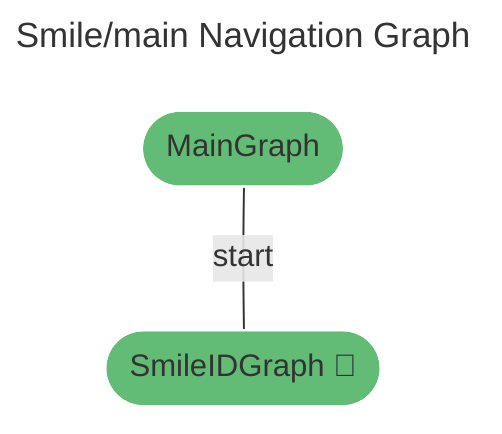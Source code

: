 ---
title: Smile/main Navigation Graph
---
%%{init: {'theme':'base', 'themeVariables': { 'primaryTextColor': '#fff' }}%%
graph TD
smile/main(["MainGraph"]) -- "start" --- smile_i_d_nav_g(["SmileIDGraph 🧩"])

click smile_i_d_nav_g "SmileIDNavGraph.mmd" "See SmileIDGraph details" _blank

classDef navgraph fill:#63BC76,stroke:#ffffff;
class smile/main,smile_i_d_nav_g navgraph;